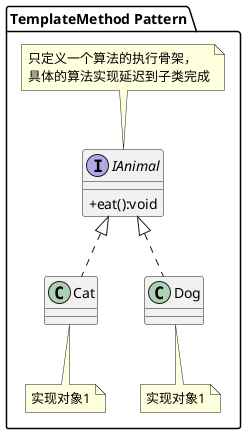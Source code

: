 @startuml
skinparam classAttributeIconSize 0
package "TemplateMethod Pattern"{
    interface IAnimal {
        +eat():void
    }
    note top:只定义一个算法的执行骨架，\n具体的算法实现延迟到子类完成
    class Cat
    note bottom:实现对象1
    class Cat implements IAnimal

    class Dog
    note bottom:实现对象1
    class Dog implements IAnimal
}
@enduml